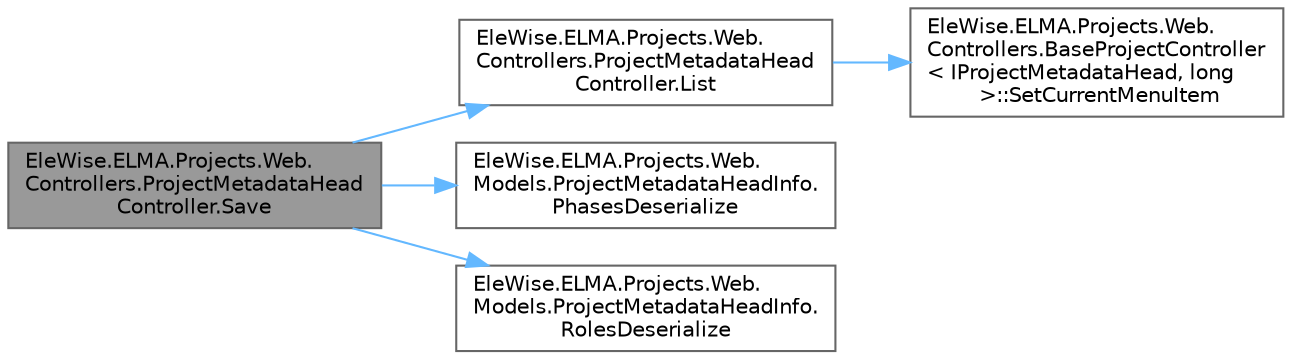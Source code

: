 digraph "EleWise.ELMA.Projects.Web.Controllers.ProjectMetadataHeadController.Save"
{
 // LATEX_PDF_SIZE
  bgcolor="transparent";
  edge [fontname=Helvetica,fontsize=10,labelfontname=Helvetica,labelfontsize=10];
  node [fontname=Helvetica,fontsize=10,shape=box,height=0.2,width=0.4];
  rankdir="LR";
  Node1 [id="Node000001",label="EleWise.ELMA.Projects.Web.\lControllers.ProjectMetadataHead\lController.Save",height=0.2,width=0.4,color="gray40", fillcolor="grey60", style="filled", fontcolor="black",tooltip="Настройка типа проекта."];
  Node1 -> Node2 [id="edge1_Node000001_Node000002",color="steelblue1",style="solid",tooltip=" "];
  Node2 [id="Node000002",label="EleWise.ELMA.Projects.Web.\lControllers.ProjectMetadataHead\lController.List",height=0.2,width=0.4,color="grey40", fillcolor="white", style="filled",URL="$class_ele_wise_1_1_e_l_m_a_1_1_projects_1_1_web_1_1_controllers_1_1_project_metadata_head_controller.html#a0af981793f053cc1082216b4419bf5c8",tooltip="Список типов проектов."];
  Node2 -> Node3 [id="edge2_Node000002_Node000003",color="steelblue1",style="solid",tooltip=" "];
  Node3 [id="Node000003",label="EleWise.ELMA.Projects.Web.\lControllers.BaseProjectController\l\< IProjectMetadataHead, long\l \>::SetCurrentMenuItem",height=0.2,width=0.4,color="grey40", fillcolor="white", style="filled",URL="$class_ele_wise_1_1_e_l_m_a_1_1_projects_1_1_web_1_1_controllers_1_1_base_project_controller.html#a6dcc1856b285f34360f6be68fcbaa1ac",tooltip=" "];
  Node1 -> Node4 [id="edge3_Node000001_Node000004",color="steelblue1",style="solid",tooltip=" "];
  Node4 [id="Node000004",label="EleWise.ELMA.Projects.Web.\lModels.ProjectMetadataHeadInfo.\lPhasesDeserialize",height=0.2,width=0.4,color="grey40", fillcolor="white", style="filled",URL="$class_ele_wise_1_1_e_l_m_a_1_1_projects_1_1_web_1_1_models_1_1_project_metadata_head_info.html#aa2831aeaca5ec4c713ead693f01b23bb",tooltip=" "];
  Node1 -> Node5 [id="edge4_Node000001_Node000005",color="steelblue1",style="solid",tooltip=" "];
  Node5 [id="Node000005",label="EleWise.ELMA.Projects.Web.\lModels.ProjectMetadataHeadInfo.\lRolesDeserialize",height=0.2,width=0.4,color="grey40", fillcolor="white", style="filled",URL="$class_ele_wise_1_1_e_l_m_a_1_1_projects_1_1_web_1_1_models_1_1_project_metadata_head_info.html#ac92ab4983e0ca16fc08aaefae1d39e56",tooltip=" "];
}
